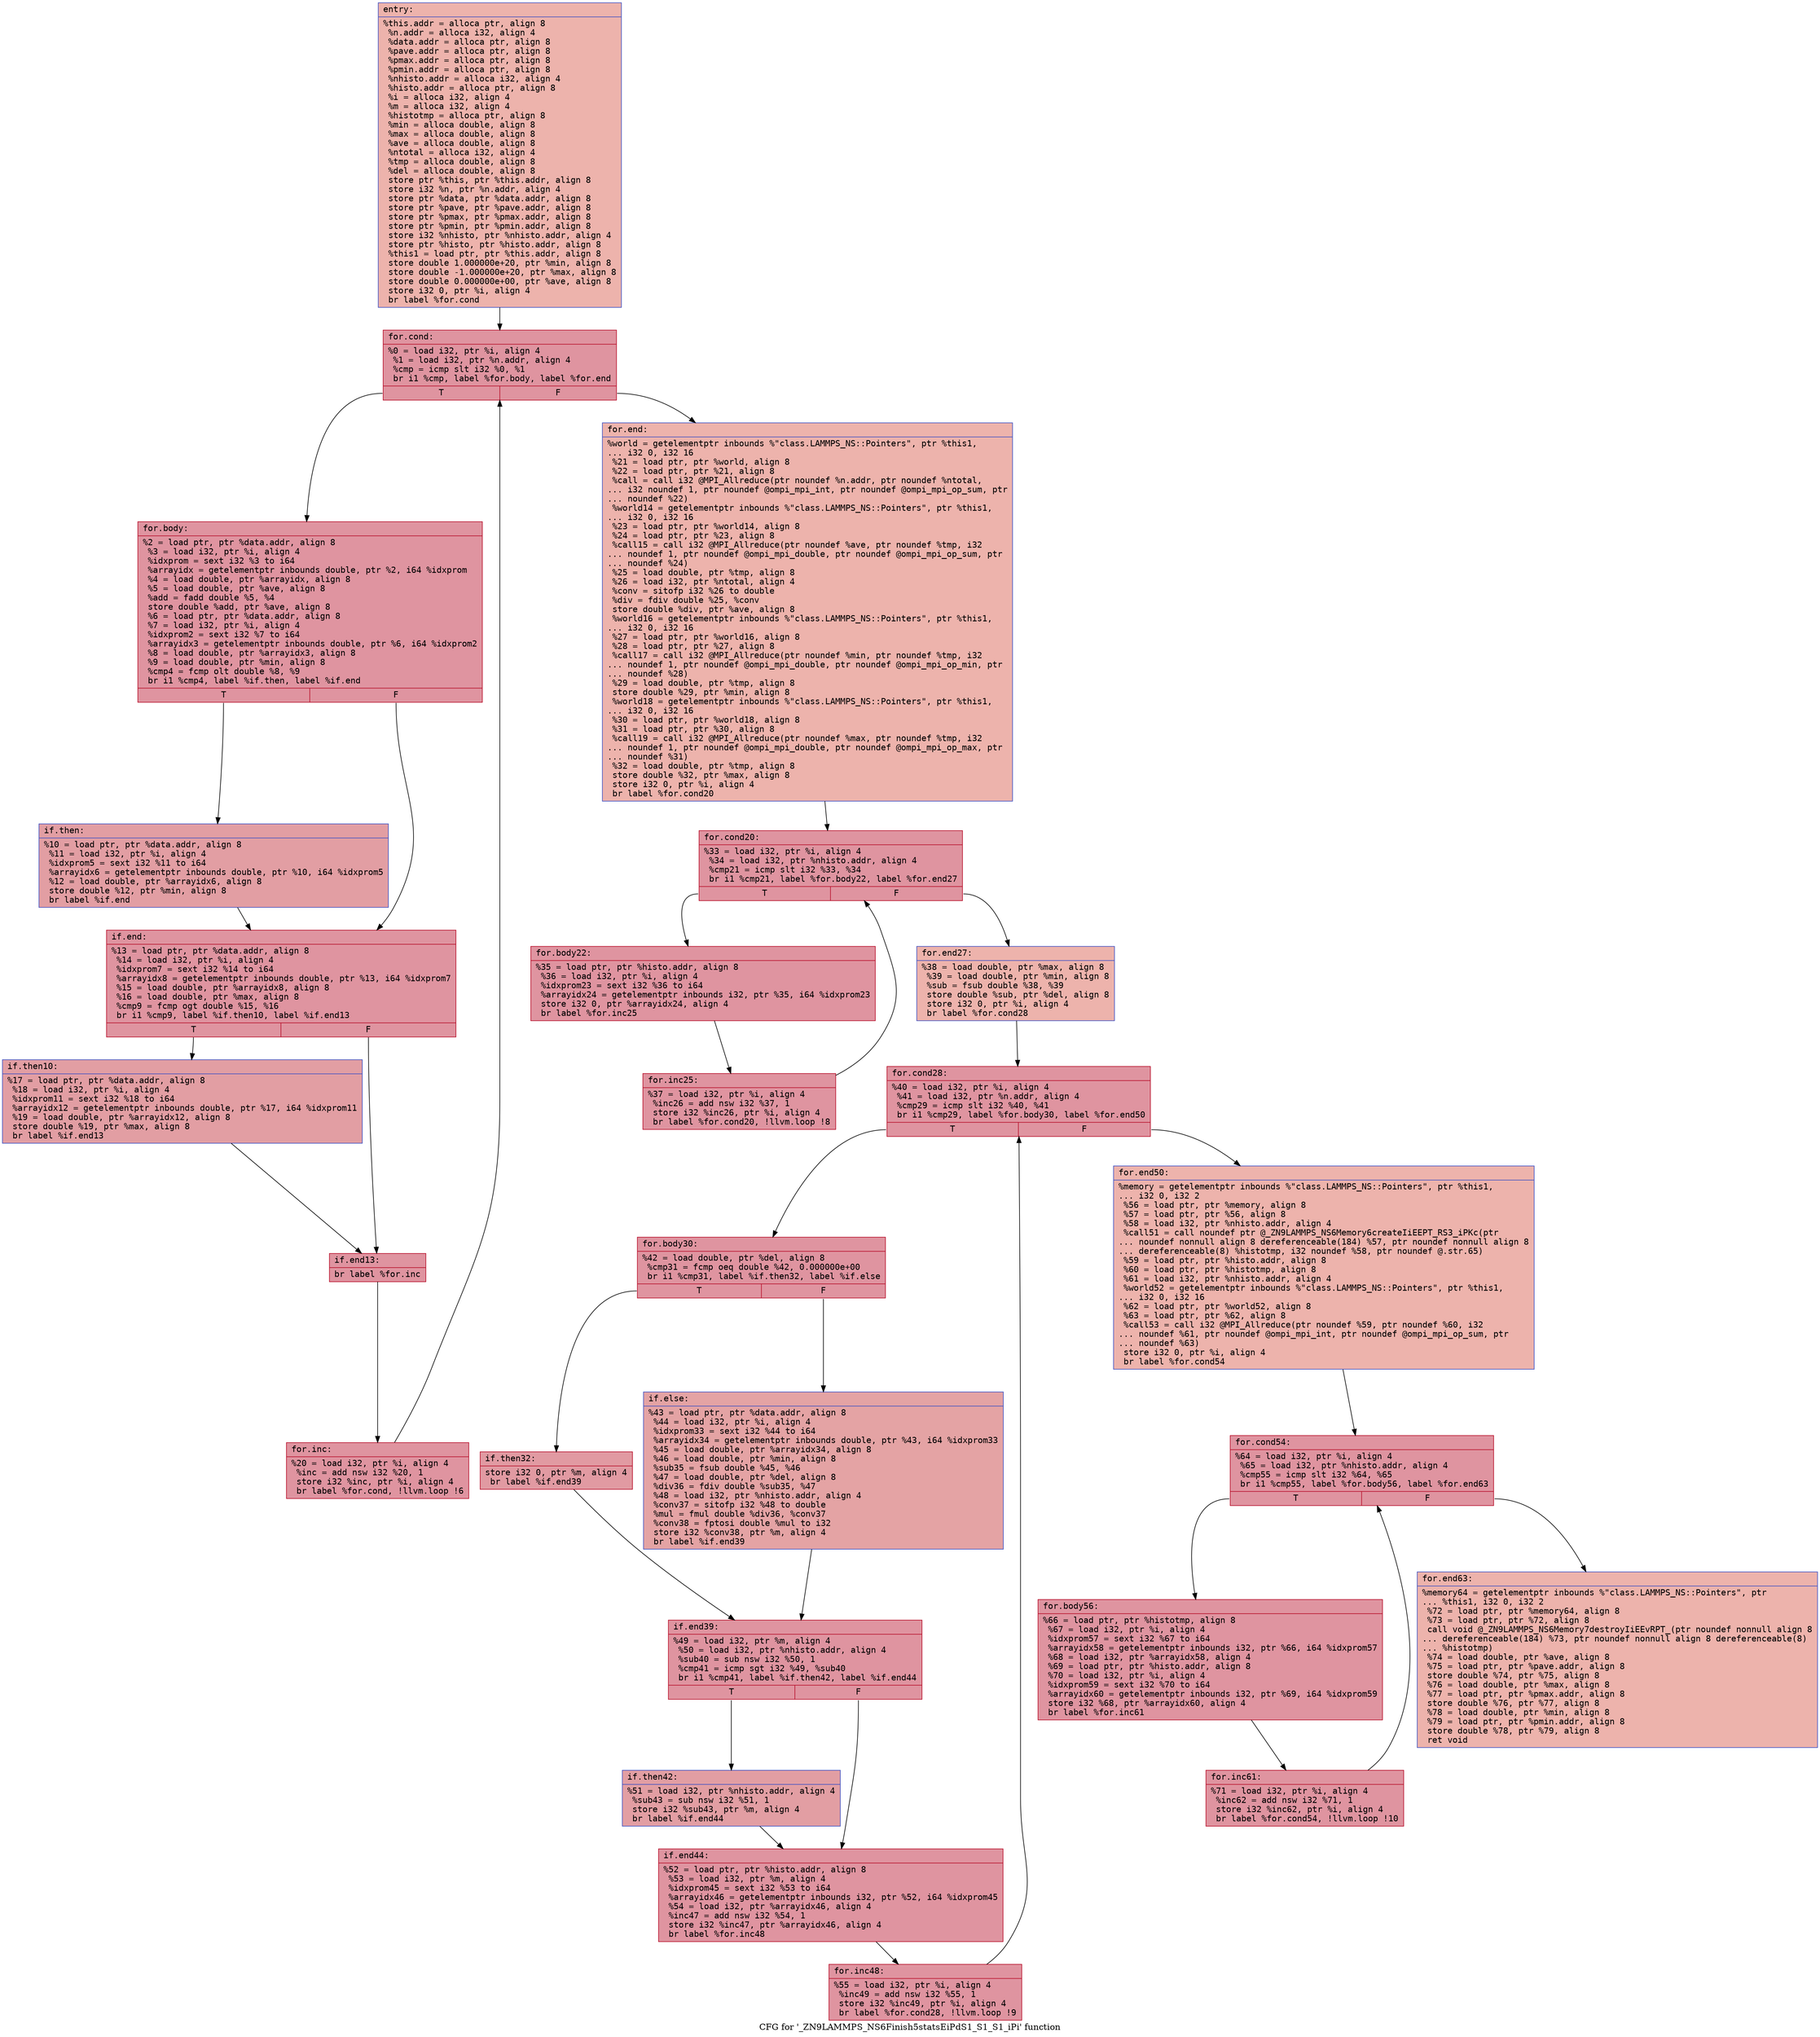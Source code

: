 digraph "CFG for '_ZN9LAMMPS_NS6Finish5statsEiPdS1_S1_S1_iPi' function" {
	label="CFG for '_ZN9LAMMPS_NS6Finish5statsEiPdS1_S1_S1_iPi' function";

	Node0x55e52283fac0 [shape=record,color="#3d50c3ff", style=filled, fillcolor="#d6524470" fontname="Courier",label="{entry:\l|  %this.addr = alloca ptr, align 8\l  %n.addr = alloca i32, align 4\l  %data.addr = alloca ptr, align 8\l  %pave.addr = alloca ptr, align 8\l  %pmax.addr = alloca ptr, align 8\l  %pmin.addr = alloca ptr, align 8\l  %nhisto.addr = alloca i32, align 4\l  %histo.addr = alloca ptr, align 8\l  %i = alloca i32, align 4\l  %m = alloca i32, align 4\l  %histotmp = alloca ptr, align 8\l  %min = alloca double, align 8\l  %max = alloca double, align 8\l  %ave = alloca double, align 8\l  %ntotal = alloca i32, align 4\l  %tmp = alloca double, align 8\l  %del = alloca double, align 8\l  store ptr %this, ptr %this.addr, align 8\l  store i32 %n, ptr %n.addr, align 4\l  store ptr %data, ptr %data.addr, align 8\l  store ptr %pave, ptr %pave.addr, align 8\l  store ptr %pmax, ptr %pmax.addr, align 8\l  store ptr %pmin, ptr %pmin.addr, align 8\l  store i32 %nhisto, ptr %nhisto.addr, align 4\l  store ptr %histo, ptr %histo.addr, align 8\l  %this1 = load ptr, ptr %this.addr, align 8\l  store double 1.000000e+20, ptr %min, align 8\l  store double -1.000000e+20, ptr %max, align 8\l  store double 0.000000e+00, ptr %ave, align 8\l  store i32 0, ptr %i, align 4\l  br label %for.cond\l}"];
	Node0x55e52283fac0 -> Node0x55e522841540[tooltip="entry -> for.cond\nProbability 100.00%" ];
	Node0x55e522841540 [shape=record,color="#b70d28ff", style=filled, fillcolor="#b70d2870" fontname="Courier",label="{for.cond:\l|  %0 = load i32, ptr %i, align 4\l  %1 = load i32, ptr %n.addr, align 4\l  %cmp = icmp slt i32 %0, %1\l  br i1 %cmp, label %for.body, label %for.end\l|{<s0>T|<s1>F}}"];
	Node0x55e522841540:s0 -> Node0x55e522841750[tooltip="for.cond -> for.body\nProbability 96.88%" ];
	Node0x55e522841540:s1 -> Node0x55e5228417d0[tooltip="for.cond -> for.end\nProbability 3.12%" ];
	Node0x55e522841750 [shape=record,color="#b70d28ff", style=filled, fillcolor="#b70d2870" fontname="Courier",label="{for.body:\l|  %2 = load ptr, ptr %data.addr, align 8\l  %3 = load i32, ptr %i, align 4\l  %idxprom = sext i32 %3 to i64\l  %arrayidx = getelementptr inbounds double, ptr %2, i64 %idxprom\l  %4 = load double, ptr %arrayidx, align 8\l  %5 = load double, ptr %ave, align 8\l  %add = fadd double %5, %4\l  store double %add, ptr %ave, align 8\l  %6 = load ptr, ptr %data.addr, align 8\l  %7 = load i32, ptr %i, align 4\l  %idxprom2 = sext i32 %7 to i64\l  %arrayidx3 = getelementptr inbounds double, ptr %6, i64 %idxprom2\l  %8 = load double, ptr %arrayidx3, align 8\l  %9 = load double, ptr %min, align 8\l  %cmp4 = fcmp olt double %8, %9\l  br i1 %cmp4, label %if.then, label %if.end\l|{<s0>T|<s1>F}}"];
	Node0x55e522841750:s0 -> Node0x55e522842080[tooltip="for.body -> if.then\nProbability 50.00%" ];
	Node0x55e522841750:s1 -> Node0x55e5228420f0[tooltip="for.body -> if.end\nProbability 50.00%" ];
	Node0x55e522842080 [shape=record,color="#3d50c3ff", style=filled, fillcolor="#be242e70" fontname="Courier",label="{if.then:\l|  %10 = load ptr, ptr %data.addr, align 8\l  %11 = load i32, ptr %i, align 4\l  %idxprom5 = sext i32 %11 to i64\l  %arrayidx6 = getelementptr inbounds double, ptr %10, i64 %idxprom5\l  %12 = load double, ptr %arrayidx6, align 8\l  store double %12, ptr %min, align 8\l  br label %if.end\l}"];
	Node0x55e522842080 -> Node0x55e5228420f0[tooltip="if.then -> if.end\nProbability 100.00%" ];
	Node0x55e5228420f0 [shape=record,color="#b70d28ff", style=filled, fillcolor="#b70d2870" fontname="Courier",label="{if.end:\l|  %13 = load ptr, ptr %data.addr, align 8\l  %14 = load i32, ptr %i, align 4\l  %idxprom7 = sext i32 %14 to i64\l  %arrayidx8 = getelementptr inbounds double, ptr %13, i64 %idxprom7\l  %15 = load double, ptr %arrayidx8, align 8\l  %16 = load double, ptr %max, align 8\l  %cmp9 = fcmp ogt double %15, %16\l  br i1 %cmp9, label %if.then10, label %if.end13\l|{<s0>T|<s1>F}}"];
	Node0x55e5228420f0:s0 -> Node0x55e522842980[tooltip="if.end -> if.then10\nProbability 50.00%" ];
	Node0x55e5228420f0:s1 -> Node0x55e522842a00[tooltip="if.end -> if.end13\nProbability 50.00%" ];
	Node0x55e522842980 [shape=record,color="#3d50c3ff", style=filled, fillcolor="#be242e70" fontname="Courier",label="{if.then10:\l|  %17 = load ptr, ptr %data.addr, align 8\l  %18 = load i32, ptr %i, align 4\l  %idxprom11 = sext i32 %18 to i64\l  %arrayidx12 = getelementptr inbounds double, ptr %17, i64 %idxprom11\l  %19 = load double, ptr %arrayidx12, align 8\l  store double %19, ptr %max, align 8\l  br label %if.end13\l}"];
	Node0x55e522842980 -> Node0x55e522842a00[tooltip="if.then10 -> if.end13\nProbability 100.00%" ];
	Node0x55e522842a00 [shape=record,color="#b70d28ff", style=filled, fillcolor="#b70d2870" fontname="Courier",label="{if.end13:\l|  br label %for.inc\l}"];
	Node0x55e522842a00 -> Node0x55e522842f30[tooltip="if.end13 -> for.inc\nProbability 100.00%" ];
	Node0x55e522842f30 [shape=record,color="#b70d28ff", style=filled, fillcolor="#b70d2870" fontname="Courier",label="{for.inc:\l|  %20 = load i32, ptr %i, align 4\l  %inc = add nsw i32 %20, 1\l  store i32 %inc, ptr %i, align 4\l  br label %for.cond, !llvm.loop !6\l}"];
	Node0x55e522842f30 -> Node0x55e522841540[tooltip="for.inc -> for.cond\nProbability 100.00%" ];
	Node0x55e5228417d0 [shape=record,color="#3d50c3ff", style=filled, fillcolor="#d6524470" fontname="Courier",label="{for.end:\l|  %world = getelementptr inbounds %\"class.LAMMPS_NS::Pointers\", ptr %this1,\l... i32 0, i32 16\l  %21 = load ptr, ptr %world, align 8\l  %22 = load ptr, ptr %21, align 8\l  %call = call i32 @MPI_Allreduce(ptr noundef %n.addr, ptr noundef %ntotal,\l... i32 noundef 1, ptr noundef @ompi_mpi_int, ptr noundef @ompi_mpi_op_sum, ptr\l... noundef %22)\l  %world14 = getelementptr inbounds %\"class.LAMMPS_NS::Pointers\", ptr %this1,\l... i32 0, i32 16\l  %23 = load ptr, ptr %world14, align 8\l  %24 = load ptr, ptr %23, align 8\l  %call15 = call i32 @MPI_Allreduce(ptr noundef %ave, ptr noundef %tmp, i32\l... noundef 1, ptr noundef @ompi_mpi_double, ptr noundef @ompi_mpi_op_sum, ptr\l... noundef %24)\l  %25 = load double, ptr %tmp, align 8\l  %26 = load i32, ptr %ntotal, align 4\l  %conv = sitofp i32 %26 to double\l  %div = fdiv double %25, %conv\l  store double %div, ptr %ave, align 8\l  %world16 = getelementptr inbounds %\"class.LAMMPS_NS::Pointers\", ptr %this1,\l... i32 0, i32 16\l  %27 = load ptr, ptr %world16, align 8\l  %28 = load ptr, ptr %27, align 8\l  %call17 = call i32 @MPI_Allreduce(ptr noundef %min, ptr noundef %tmp, i32\l... noundef 1, ptr noundef @ompi_mpi_double, ptr noundef @ompi_mpi_op_min, ptr\l... noundef %28)\l  %29 = load double, ptr %tmp, align 8\l  store double %29, ptr %min, align 8\l  %world18 = getelementptr inbounds %\"class.LAMMPS_NS::Pointers\", ptr %this1,\l... i32 0, i32 16\l  %30 = load ptr, ptr %world18, align 8\l  %31 = load ptr, ptr %30, align 8\l  %call19 = call i32 @MPI_Allreduce(ptr noundef %max, ptr noundef %tmp, i32\l... noundef 1, ptr noundef @ompi_mpi_double, ptr noundef @ompi_mpi_op_max, ptr\l... noundef %31)\l  %32 = load double, ptr %tmp, align 8\l  store double %32, ptr %max, align 8\l  store i32 0, ptr %i, align 4\l  br label %for.cond20\l}"];
	Node0x55e5228417d0 -> Node0x55e522844b00[tooltip="for.end -> for.cond20\nProbability 100.00%" ];
	Node0x55e522844b00 [shape=record,color="#b70d28ff", style=filled, fillcolor="#b70d2870" fontname="Courier",label="{for.cond20:\l|  %33 = load i32, ptr %i, align 4\l  %34 = load i32, ptr %nhisto.addr, align 4\l  %cmp21 = icmp slt i32 %33, %34\l  br i1 %cmp21, label %for.body22, label %for.end27\l|{<s0>T|<s1>F}}"];
	Node0x55e522844b00:s0 -> Node0x55e522844d50[tooltip="for.cond20 -> for.body22\nProbability 96.88%" ];
	Node0x55e522844b00:s1 -> Node0x55e522844dd0[tooltip="for.cond20 -> for.end27\nProbability 3.12%" ];
	Node0x55e522844d50 [shape=record,color="#b70d28ff", style=filled, fillcolor="#b70d2870" fontname="Courier",label="{for.body22:\l|  %35 = load ptr, ptr %histo.addr, align 8\l  %36 = load i32, ptr %i, align 4\l  %idxprom23 = sext i32 %36 to i64\l  %arrayidx24 = getelementptr inbounds i32, ptr %35, i64 %idxprom23\l  store i32 0, ptr %arrayidx24, align 4\l  br label %for.inc25\l}"];
	Node0x55e522844d50 -> Node0x55e522845210[tooltip="for.body22 -> for.inc25\nProbability 100.00%" ];
	Node0x55e522845210 [shape=record,color="#b70d28ff", style=filled, fillcolor="#b70d2870" fontname="Courier",label="{for.inc25:\l|  %37 = load i32, ptr %i, align 4\l  %inc26 = add nsw i32 %37, 1\l  store i32 %inc26, ptr %i, align 4\l  br label %for.cond20, !llvm.loop !8\l}"];
	Node0x55e522845210 -> Node0x55e522844b00[tooltip="for.inc25 -> for.cond20\nProbability 100.00%" ];
	Node0x55e522844dd0 [shape=record,color="#3d50c3ff", style=filled, fillcolor="#d6524470" fontname="Courier",label="{for.end27:\l|  %38 = load double, ptr %max, align 8\l  %39 = load double, ptr %min, align 8\l  %sub = fsub double %38, %39\l  store double %sub, ptr %del, align 8\l  store i32 0, ptr %i, align 4\l  br label %for.cond28\l}"];
	Node0x55e522844dd0 -> Node0x55e522845980[tooltip="for.end27 -> for.cond28\nProbability 100.00%" ];
	Node0x55e522845980 [shape=record,color="#b70d28ff", style=filled, fillcolor="#b70d2870" fontname="Courier",label="{for.cond28:\l|  %40 = load i32, ptr %i, align 4\l  %41 = load i32, ptr %n.addr, align 4\l  %cmp29 = icmp slt i32 %40, %41\l  br i1 %cmp29, label %for.body30, label %for.end50\l|{<s0>T|<s1>F}}"];
	Node0x55e522845980:s0 -> Node0x55e522845c20[tooltip="for.cond28 -> for.body30\nProbability 96.88%" ];
	Node0x55e522845980:s1 -> Node0x55e522845ca0[tooltip="for.cond28 -> for.end50\nProbability 3.12%" ];
	Node0x55e522845c20 [shape=record,color="#b70d28ff", style=filled, fillcolor="#b70d2870" fontname="Courier",label="{for.body30:\l|  %42 = load double, ptr %del, align 8\l  %cmp31 = fcmp oeq double %42, 0.000000e+00\l  br i1 %cmp31, label %if.then32, label %if.else\l|{<s0>T|<s1>F}}"];
	Node0x55e522845c20:s0 -> Node0x55e522845f00[tooltip="for.body30 -> if.then32\nProbability 62.50%" ];
	Node0x55e522845c20:s1 -> Node0x55e522845f80[tooltip="for.body30 -> if.else\nProbability 37.50%" ];
	Node0x55e522845f00 [shape=record,color="#b70d28ff", style=filled, fillcolor="#bb1b2c70" fontname="Courier",label="{if.then32:\l|  store i32 0, ptr %m, align 4\l  br label %if.end39\l}"];
	Node0x55e522845f00 -> Node0x55e522846140[tooltip="if.then32 -> if.end39\nProbability 100.00%" ];
	Node0x55e522845f80 [shape=record,color="#3d50c3ff", style=filled, fillcolor="#c32e3170" fontname="Courier",label="{if.else:\l|  %43 = load ptr, ptr %data.addr, align 8\l  %44 = load i32, ptr %i, align 4\l  %idxprom33 = sext i32 %44 to i64\l  %arrayidx34 = getelementptr inbounds double, ptr %43, i64 %idxprom33\l  %45 = load double, ptr %arrayidx34, align 8\l  %46 = load double, ptr %min, align 8\l  %sub35 = fsub double %45, %46\l  %47 = load double, ptr %del, align 8\l  %div36 = fdiv double %sub35, %47\l  %48 = load i32, ptr %nhisto.addr, align 4\l  %conv37 = sitofp i32 %48 to double\l  %mul = fmul double %div36, %conv37\l  %conv38 = fptosi double %mul to i32\l  store i32 %conv38, ptr %m, align 4\l  br label %if.end39\l}"];
	Node0x55e522845f80 -> Node0x55e522846140[tooltip="if.else -> if.end39\nProbability 100.00%" ];
	Node0x55e522846140 [shape=record,color="#b70d28ff", style=filled, fillcolor="#b70d2870" fontname="Courier",label="{if.end39:\l|  %49 = load i32, ptr %m, align 4\l  %50 = load i32, ptr %nhisto.addr, align 4\l  %sub40 = sub nsw i32 %50, 1\l  %cmp41 = icmp sgt i32 %49, %sub40\l  br i1 %cmp41, label %if.then42, label %if.end44\l|{<s0>T|<s1>F}}"];
	Node0x55e522846140:s0 -> Node0x55e522847550[tooltip="if.end39 -> if.then42\nProbability 50.00%" ];
	Node0x55e522846140:s1 -> Node0x55e5228475d0[tooltip="if.end39 -> if.end44\nProbability 50.00%" ];
	Node0x55e522847550 [shape=record,color="#3d50c3ff", style=filled, fillcolor="#be242e70" fontname="Courier",label="{if.then42:\l|  %51 = load i32, ptr %nhisto.addr, align 4\l  %sub43 = sub nsw i32 %51, 1\l  store i32 %sub43, ptr %m, align 4\l  br label %if.end44\l}"];
	Node0x55e522847550 -> Node0x55e5228475d0[tooltip="if.then42 -> if.end44\nProbability 100.00%" ];
	Node0x55e5228475d0 [shape=record,color="#b70d28ff", style=filled, fillcolor="#b70d2870" fontname="Courier",label="{if.end44:\l|  %52 = load ptr, ptr %histo.addr, align 8\l  %53 = load i32, ptr %m, align 4\l  %idxprom45 = sext i32 %53 to i64\l  %arrayidx46 = getelementptr inbounds i32, ptr %52, i64 %idxprom45\l  %54 = load i32, ptr %arrayidx46, align 4\l  %inc47 = add nsw i32 %54, 1\l  store i32 %inc47, ptr %arrayidx46, align 4\l  br label %for.inc48\l}"];
	Node0x55e5228475d0 -> Node0x55e522847d80[tooltip="if.end44 -> for.inc48\nProbability 100.00%" ];
	Node0x55e522847d80 [shape=record,color="#b70d28ff", style=filled, fillcolor="#b70d2870" fontname="Courier",label="{for.inc48:\l|  %55 = load i32, ptr %i, align 4\l  %inc49 = add nsw i32 %55, 1\l  store i32 %inc49, ptr %i, align 4\l  br label %for.cond28, !llvm.loop !9\l}"];
	Node0x55e522847d80 -> Node0x55e522845980[tooltip="for.inc48 -> for.cond28\nProbability 100.00%" ];
	Node0x55e522845ca0 [shape=record,color="#3d50c3ff", style=filled, fillcolor="#d6524470" fontname="Courier",label="{for.end50:\l|  %memory = getelementptr inbounds %\"class.LAMMPS_NS::Pointers\", ptr %this1,\l... i32 0, i32 2\l  %56 = load ptr, ptr %memory, align 8\l  %57 = load ptr, ptr %56, align 8\l  %58 = load i32, ptr %nhisto.addr, align 4\l  %call51 = call noundef ptr @_ZN9LAMMPS_NS6Memory6createIiEEPT_RS3_iPKc(ptr\l... noundef nonnull align 8 dereferenceable(184) %57, ptr noundef nonnull align 8\l... dereferenceable(8) %histotmp, i32 noundef %58, ptr noundef @.str.65)\l  %59 = load ptr, ptr %histo.addr, align 8\l  %60 = load ptr, ptr %histotmp, align 8\l  %61 = load i32, ptr %nhisto.addr, align 4\l  %world52 = getelementptr inbounds %\"class.LAMMPS_NS::Pointers\", ptr %this1,\l... i32 0, i32 16\l  %62 = load ptr, ptr %world52, align 8\l  %63 = load ptr, ptr %62, align 8\l  %call53 = call i32 @MPI_Allreduce(ptr noundef %59, ptr noundef %60, i32\l... noundef %61, ptr noundef @ompi_mpi_int, ptr noundef @ompi_mpi_op_sum, ptr\l... noundef %63)\l  store i32 0, ptr %i, align 4\l  br label %for.cond54\l}"];
	Node0x55e522845ca0 -> Node0x55e522843310[tooltip="for.end50 -> for.cond54\nProbability 100.00%" ];
	Node0x55e522843310 [shape=record,color="#b70d28ff", style=filled, fillcolor="#b70d2870" fontname="Courier",label="{for.cond54:\l|  %64 = load i32, ptr %i, align 4\l  %65 = load i32, ptr %nhisto.addr, align 4\l  %cmp55 = icmp slt i32 %64, %65\l  br i1 %cmp55, label %for.body56, label %for.end63\l|{<s0>T|<s1>F}}"];
	Node0x55e522843310:s0 -> Node0x55e522843560[tooltip="for.cond54 -> for.body56\nProbability 96.88%" ];
	Node0x55e522843310:s1 -> Node0x55e5228495b0[tooltip="for.cond54 -> for.end63\nProbability 3.12%" ];
	Node0x55e522843560 [shape=record,color="#b70d28ff", style=filled, fillcolor="#b70d2870" fontname="Courier",label="{for.body56:\l|  %66 = load ptr, ptr %histotmp, align 8\l  %67 = load i32, ptr %i, align 4\l  %idxprom57 = sext i32 %67 to i64\l  %arrayidx58 = getelementptr inbounds i32, ptr %66, i64 %idxprom57\l  %68 = load i32, ptr %arrayidx58, align 4\l  %69 = load ptr, ptr %histo.addr, align 8\l  %70 = load i32, ptr %i, align 4\l  %idxprom59 = sext i32 %70 to i64\l  %arrayidx60 = getelementptr inbounds i32, ptr %69, i64 %idxprom59\l  store i32 %68, ptr %arrayidx60, align 4\l  br label %for.inc61\l}"];
	Node0x55e522843560 -> Node0x55e522849ce0[tooltip="for.body56 -> for.inc61\nProbability 100.00%" ];
	Node0x55e522849ce0 [shape=record,color="#b70d28ff", style=filled, fillcolor="#b70d2870" fontname="Courier",label="{for.inc61:\l|  %71 = load i32, ptr %i, align 4\l  %inc62 = add nsw i32 %71, 1\l  store i32 %inc62, ptr %i, align 4\l  br label %for.cond54, !llvm.loop !10\l}"];
	Node0x55e522849ce0 -> Node0x55e522843310[tooltip="for.inc61 -> for.cond54\nProbability 100.00%" ];
	Node0x55e5228495b0 [shape=record,color="#3d50c3ff", style=filled, fillcolor="#d6524470" fontname="Courier",label="{for.end63:\l|  %memory64 = getelementptr inbounds %\"class.LAMMPS_NS::Pointers\", ptr\l... %this1, i32 0, i32 2\l  %72 = load ptr, ptr %memory64, align 8\l  %73 = load ptr, ptr %72, align 8\l  call void @_ZN9LAMMPS_NS6Memory7destroyIiEEvRPT_(ptr noundef nonnull align 8\l... dereferenceable(184) %73, ptr noundef nonnull align 8 dereferenceable(8)\l... %histotmp)\l  %74 = load double, ptr %ave, align 8\l  %75 = load ptr, ptr %pave.addr, align 8\l  store double %74, ptr %75, align 8\l  %76 = load double, ptr %max, align 8\l  %77 = load ptr, ptr %pmax.addr, align 8\l  store double %76, ptr %77, align 8\l  %78 = load double, ptr %min, align 8\l  %79 = load ptr, ptr %pmin.addr, align 8\l  store double %78, ptr %79, align 8\l  ret void\l}"];
}
